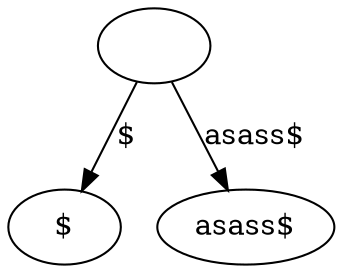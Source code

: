 // Suffix tree
digraph {
	"|" [label=""]
	"$|$" [label="$"]
	"|" -> "$|$" [label="$"]
	"asass$|asass$" [label="asass$"]
	"|" -> "asass$|asass$" [label="asass$"]
}
